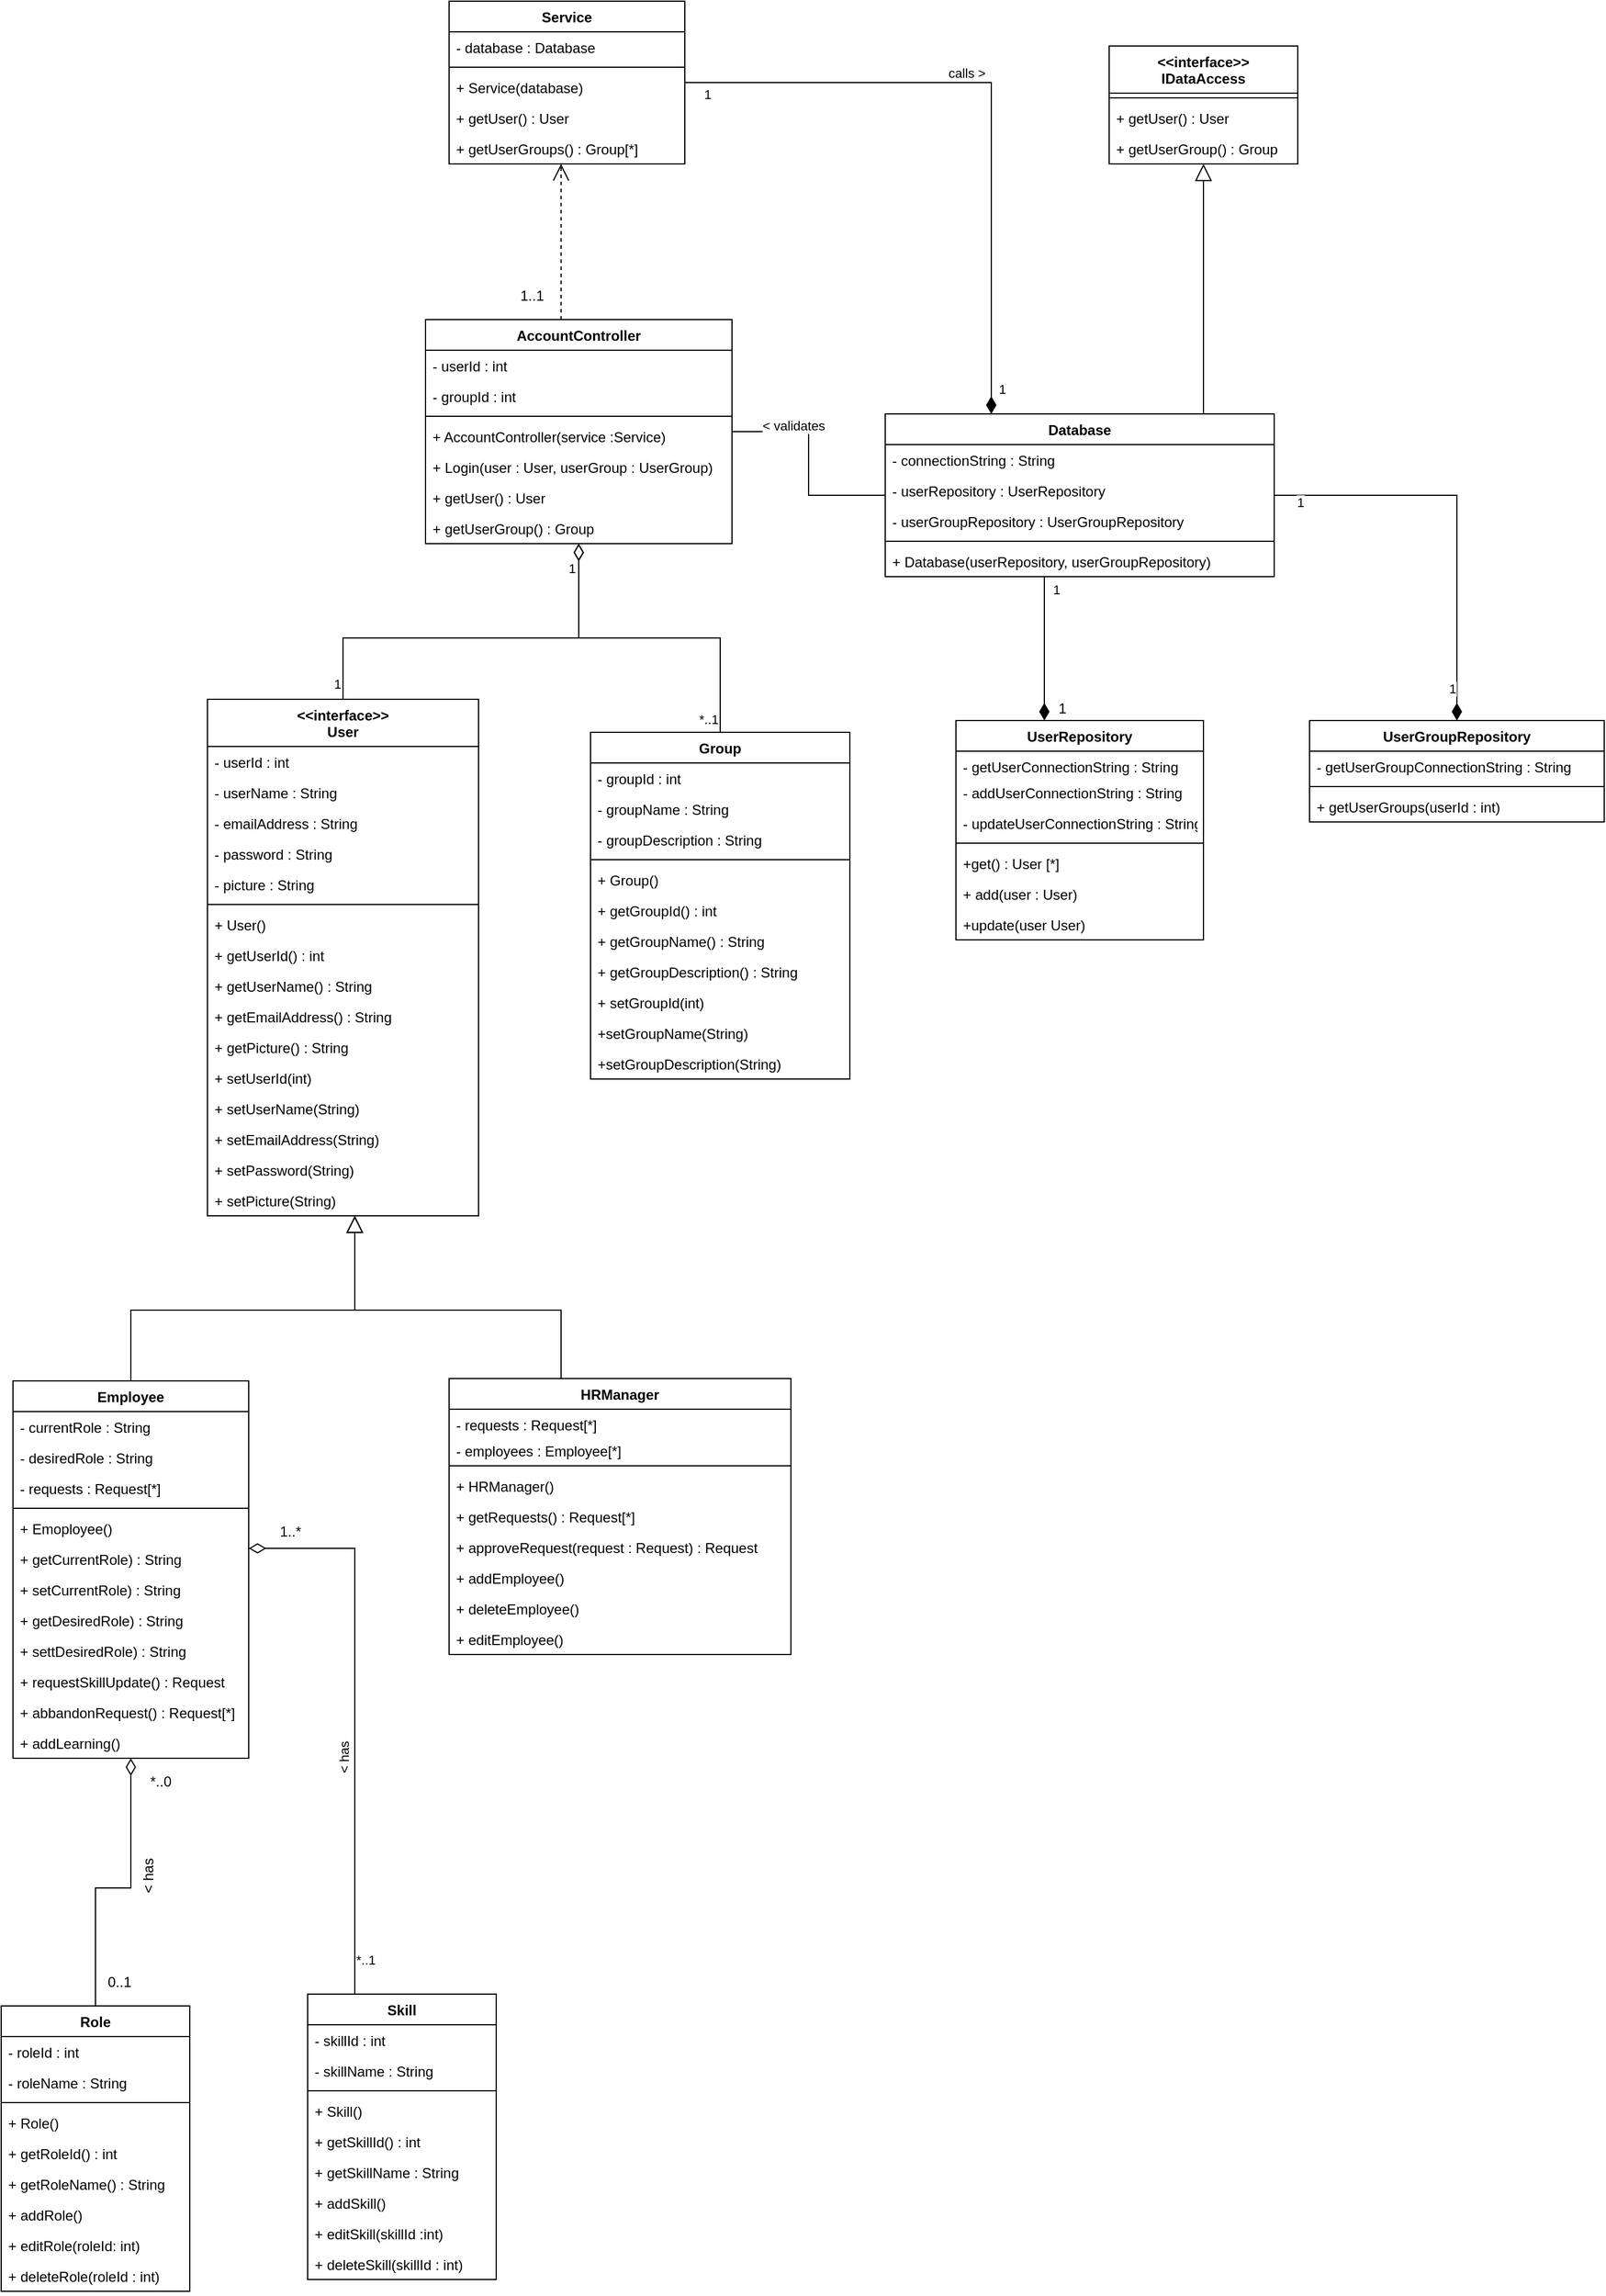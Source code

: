 <mxfile version="13.8.9" type="github">
  <diagram id="C5RBs43oDa-KdzZeNtuy" name="Page-1">
    <mxGraphModel dx="1410" dy="3100" grid="1" gridSize="10" guides="1" tooltips="1" connect="1" arrows="1" fold="1" page="1" pageScale="1" pageWidth="1654" pageHeight="2336" math="0" shadow="0">
      <root>
        <mxCell id="WIyWlLk6GJQsqaUBKTNV-0" />
        <mxCell id="WIyWlLk6GJQsqaUBKTNV-1" parent="WIyWlLk6GJQsqaUBKTNV-0" />
        <mxCell id="A0lYxpGTVLTrkx8U0_eJ-175" style="edgeStyle=orthogonalEdgeStyle;rounded=0;orthogonalLoop=1;jettySize=auto;html=1;startArrow=none;startFill=0;startSize=12;endArrow=diamondThin;endFill=0;endSize=12;" edge="1" parent="WIyWlLk6GJQsqaUBKTNV-1" source="A0lYxpGTVLTrkx8U0_eJ-76" target="A0lYxpGTVLTrkx8U0_eJ-104">
          <mxGeometry relative="1" as="geometry">
            <Array as="points">
              <mxPoint x="350" y="-1750" />
              <mxPoint x="550" y="-1750" />
            </Array>
          </mxGeometry>
        </mxCell>
        <mxCell id="A0lYxpGTVLTrkx8U0_eJ-233" value="1" style="edgeLabel;html=1;align=center;verticalAlign=middle;resizable=0;points=[];" vertex="1" connectable="0" parent="A0lYxpGTVLTrkx8U0_eJ-175">
          <mxGeometry x="-0.919" y="5" relative="1" as="geometry">
            <mxPoint as="offset" />
          </mxGeometry>
        </mxCell>
        <mxCell id="A0lYxpGTVLTrkx8U0_eJ-76" value="&lt;&lt;interface&gt;&gt;&#xa;User" style="swimlane;fontStyle=1;align=center;verticalAlign=top;childLayout=stackLayout;horizontal=1;startSize=40;horizontalStack=0;resizeParent=1;resizeParentMax=0;resizeLast=0;collapsible=1;marginBottom=0;" vertex="1" parent="WIyWlLk6GJQsqaUBKTNV-1">
          <mxGeometry x="235" y="-1698" width="230" height="438" as="geometry" />
        </mxCell>
        <mxCell id="A0lYxpGTVLTrkx8U0_eJ-77" value="- userId : int" style="text;strokeColor=none;fillColor=none;align=left;verticalAlign=top;spacingLeft=4;spacingRight=4;overflow=hidden;rotatable=0;points=[[0,0.5],[1,0.5]];portConstraint=eastwest;" vertex="1" parent="A0lYxpGTVLTrkx8U0_eJ-76">
          <mxGeometry y="40" width="230" height="26" as="geometry" />
        </mxCell>
        <mxCell id="A0lYxpGTVLTrkx8U0_eJ-80" value="- userName : String" style="text;strokeColor=none;fillColor=none;align=left;verticalAlign=top;spacingLeft=4;spacingRight=4;overflow=hidden;rotatable=0;points=[[0,0.5],[1,0.5]];portConstraint=eastwest;" vertex="1" parent="A0lYxpGTVLTrkx8U0_eJ-76">
          <mxGeometry y="66" width="230" height="26" as="geometry" />
        </mxCell>
        <mxCell id="A0lYxpGTVLTrkx8U0_eJ-81" value="- emailAddress : String" style="text;strokeColor=none;fillColor=none;align=left;verticalAlign=top;spacingLeft=4;spacingRight=4;overflow=hidden;rotatable=0;points=[[0,0.5],[1,0.5]];portConstraint=eastwest;" vertex="1" parent="A0lYxpGTVLTrkx8U0_eJ-76">
          <mxGeometry y="92" width="230" height="26" as="geometry" />
        </mxCell>
        <mxCell id="A0lYxpGTVLTrkx8U0_eJ-82" value="- password : String" style="text;strokeColor=none;fillColor=none;align=left;verticalAlign=top;spacingLeft=4;spacingRight=4;overflow=hidden;rotatable=0;points=[[0,0.5],[1,0.5]];portConstraint=eastwest;" vertex="1" parent="A0lYxpGTVLTrkx8U0_eJ-76">
          <mxGeometry y="118" width="230" height="26" as="geometry" />
        </mxCell>
        <mxCell id="A0lYxpGTVLTrkx8U0_eJ-85" value="- picture : String" style="text;strokeColor=none;fillColor=none;align=left;verticalAlign=top;spacingLeft=4;spacingRight=4;overflow=hidden;rotatable=0;points=[[0,0.5],[1,0.5]];portConstraint=eastwest;" vertex="1" parent="A0lYxpGTVLTrkx8U0_eJ-76">
          <mxGeometry y="144" width="230" height="26" as="geometry" />
        </mxCell>
        <mxCell id="A0lYxpGTVLTrkx8U0_eJ-78" value="" style="line;strokeWidth=1;fillColor=none;align=left;verticalAlign=middle;spacingTop=-1;spacingLeft=3;spacingRight=3;rotatable=0;labelPosition=right;points=[];portConstraint=eastwest;" vertex="1" parent="A0lYxpGTVLTrkx8U0_eJ-76">
          <mxGeometry y="170" width="230" height="8" as="geometry" />
        </mxCell>
        <mxCell id="A0lYxpGTVLTrkx8U0_eJ-79" value="+ User()" style="text;strokeColor=none;fillColor=none;align=left;verticalAlign=top;spacingLeft=4;spacingRight=4;overflow=hidden;rotatable=0;points=[[0,0.5],[1,0.5]];portConstraint=eastwest;" vertex="1" parent="A0lYxpGTVLTrkx8U0_eJ-76">
          <mxGeometry y="178" width="230" height="26" as="geometry" />
        </mxCell>
        <mxCell id="A0lYxpGTVLTrkx8U0_eJ-91" value="+ getUserId() : int" style="text;strokeColor=none;fillColor=none;align=left;verticalAlign=top;spacingLeft=4;spacingRight=4;overflow=hidden;rotatable=0;points=[[0,0.5],[1,0.5]];portConstraint=eastwest;" vertex="1" parent="A0lYxpGTVLTrkx8U0_eJ-76">
          <mxGeometry y="204" width="230" height="26" as="geometry" />
        </mxCell>
        <mxCell id="A0lYxpGTVLTrkx8U0_eJ-86" value="+ getUserName() : String" style="text;strokeColor=none;fillColor=none;align=left;verticalAlign=top;spacingLeft=4;spacingRight=4;overflow=hidden;rotatable=0;points=[[0,0.5],[1,0.5]];portConstraint=eastwest;" vertex="1" parent="A0lYxpGTVLTrkx8U0_eJ-76">
          <mxGeometry y="230" width="230" height="26" as="geometry" />
        </mxCell>
        <mxCell id="A0lYxpGTVLTrkx8U0_eJ-87" value="+ getEmailAddress() : String" style="text;strokeColor=none;fillColor=none;align=left;verticalAlign=top;spacingLeft=4;spacingRight=4;overflow=hidden;rotatable=0;points=[[0,0.5],[1,0.5]];portConstraint=eastwest;" vertex="1" parent="A0lYxpGTVLTrkx8U0_eJ-76">
          <mxGeometry y="256" width="230" height="26" as="geometry" />
        </mxCell>
        <mxCell id="A0lYxpGTVLTrkx8U0_eJ-90" value="+ getPicture() : String" style="text;strokeColor=none;fillColor=none;align=left;verticalAlign=top;spacingLeft=4;spacingRight=4;overflow=hidden;rotatable=0;points=[[0,0.5],[1,0.5]];portConstraint=eastwest;" vertex="1" parent="A0lYxpGTVLTrkx8U0_eJ-76">
          <mxGeometry y="282" width="230" height="26" as="geometry" />
        </mxCell>
        <mxCell id="A0lYxpGTVLTrkx8U0_eJ-221" value="+ setUserId(int)" style="text;strokeColor=none;fillColor=none;align=left;verticalAlign=top;spacingLeft=4;spacingRight=4;overflow=hidden;rotatable=0;points=[[0,0.5],[1,0.5]];portConstraint=eastwest;" vertex="1" parent="A0lYxpGTVLTrkx8U0_eJ-76">
          <mxGeometry y="308" width="230" height="26" as="geometry" />
        </mxCell>
        <mxCell id="A0lYxpGTVLTrkx8U0_eJ-222" value="+ setUserName(String)" style="text;strokeColor=none;fillColor=none;align=left;verticalAlign=top;spacingLeft=4;spacingRight=4;overflow=hidden;rotatable=0;points=[[0,0.5],[1,0.5]];portConstraint=eastwest;" vertex="1" parent="A0lYxpGTVLTrkx8U0_eJ-76">
          <mxGeometry y="334" width="230" height="26" as="geometry" />
        </mxCell>
        <mxCell id="A0lYxpGTVLTrkx8U0_eJ-223" value="+ setEmailAddress(String)" style="text;strokeColor=none;fillColor=none;align=left;verticalAlign=top;spacingLeft=4;spacingRight=4;overflow=hidden;rotatable=0;points=[[0,0.5],[1,0.5]];portConstraint=eastwest;" vertex="1" parent="A0lYxpGTVLTrkx8U0_eJ-76">
          <mxGeometry y="360" width="230" height="26" as="geometry" />
        </mxCell>
        <mxCell id="A0lYxpGTVLTrkx8U0_eJ-224" value="+ setPassword(String)" style="text;strokeColor=none;fillColor=none;align=left;verticalAlign=top;spacingLeft=4;spacingRight=4;overflow=hidden;rotatable=0;points=[[0,0.5],[1,0.5]];portConstraint=eastwest;" vertex="1" parent="A0lYxpGTVLTrkx8U0_eJ-76">
          <mxGeometry y="386" width="230" height="26" as="geometry" />
        </mxCell>
        <mxCell id="A0lYxpGTVLTrkx8U0_eJ-225" value="+ setPicture(String)" style="text;strokeColor=none;fillColor=none;align=left;verticalAlign=top;spacingLeft=4;spacingRight=4;overflow=hidden;rotatable=0;points=[[0,0.5],[1,0.5]];portConstraint=eastwest;" vertex="1" parent="A0lYxpGTVLTrkx8U0_eJ-76">
          <mxGeometry y="412" width="230" height="26" as="geometry" />
        </mxCell>
        <mxCell id="A0lYxpGTVLTrkx8U0_eJ-129" style="edgeStyle=orthogonalEdgeStyle;rounded=0;orthogonalLoop=1;jettySize=auto;html=1;endArrow=block;endFill=0;endSize=12;" edge="1" parent="WIyWlLk6GJQsqaUBKTNV-1" source="A0lYxpGTVLTrkx8U0_eJ-92" target="A0lYxpGTVLTrkx8U0_eJ-76">
          <mxGeometry relative="1" as="geometry">
            <Array as="points">
              <mxPoint x="170" y="-1180" />
              <mxPoint x="360" y="-1180" />
            </Array>
          </mxGeometry>
        </mxCell>
        <mxCell id="A0lYxpGTVLTrkx8U0_eJ-92" value="Employee" style="swimlane;fontStyle=1;align=center;verticalAlign=top;childLayout=stackLayout;horizontal=1;startSize=26;horizontalStack=0;resizeParent=1;resizeParentMax=0;resizeLast=0;collapsible=1;marginBottom=0;" vertex="1" parent="WIyWlLk6GJQsqaUBKTNV-1">
          <mxGeometry x="70" y="-1120" width="200" height="320" as="geometry" />
        </mxCell>
        <mxCell id="A0lYxpGTVLTrkx8U0_eJ-98" value="- currentRole : String" style="text;strokeColor=none;fillColor=none;align=left;verticalAlign=top;spacingLeft=4;spacingRight=4;overflow=hidden;rotatable=0;points=[[0,0.5],[1,0.5]];portConstraint=eastwest;" vertex="1" parent="A0lYxpGTVLTrkx8U0_eJ-92">
          <mxGeometry y="26" width="200" height="26" as="geometry" />
        </mxCell>
        <mxCell id="A0lYxpGTVLTrkx8U0_eJ-249" value="- desiredRole : String" style="text;strokeColor=none;fillColor=none;align=left;verticalAlign=top;spacingLeft=4;spacingRight=4;overflow=hidden;rotatable=0;points=[[0,0.5],[1,0.5]];portConstraint=eastwest;" vertex="1" parent="A0lYxpGTVLTrkx8U0_eJ-92">
          <mxGeometry y="52" width="200" height="26" as="geometry" />
        </mxCell>
        <mxCell id="A0lYxpGTVLTrkx8U0_eJ-99" value="- requests : Request[*]" style="text;strokeColor=none;fillColor=none;align=left;verticalAlign=top;spacingLeft=4;spacingRight=4;overflow=hidden;rotatable=0;points=[[0,0.5],[1,0.5]];portConstraint=eastwest;" vertex="1" parent="A0lYxpGTVLTrkx8U0_eJ-92">
          <mxGeometry y="78" width="200" height="26" as="geometry" />
        </mxCell>
        <mxCell id="A0lYxpGTVLTrkx8U0_eJ-94" value="" style="line;strokeWidth=1;fillColor=none;align=left;verticalAlign=middle;spacingTop=-1;spacingLeft=3;spacingRight=3;rotatable=0;labelPosition=right;points=[];portConstraint=eastwest;" vertex="1" parent="A0lYxpGTVLTrkx8U0_eJ-92">
          <mxGeometry y="104" width="200" height="8" as="geometry" />
        </mxCell>
        <mxCell id="A0lYxpGTVLTrkx8U0_eJ-96" value="+ Emoployee()" style="text;strokeColor=none;fillColor=none;align=left;verticalAlign=top;spacingLeft=4;spacingRight=4;overflow=hidden;rotatable=0;points=[[0,0.5],[1,0.5]];portConstraint=eastwest;" vertex="1" parent="A0lYxpGTVLTrkx8U0_eJ-92">
          <mxGeometry y="112" width="200" height="26" as="geometry" />
        </mxCell>
        <mxCell id="A0lYxpGTVLTrkx8U0_eJ-254" value="+ getCurrentRole) : String" style="text;strokeColor=none;fillColor=none;align=left;verticalAlign=top;spacingLeft=4;spacingRight=4;overflow=hidden;rotatable=0;points=[[0,0.5],[1,0.5]];portConstraint=eastwest;" vertex="1" parent="A0lYxpGTVLTrkx8U0_eJ-92">
          <mxGeometry y="138" width="200" height="26" as="geometry" />
        </mxCell>
        <mxCell id="A0lYxpGTVLTrkx8U0_eJ-170" value="+ setCurrentRole) : String" style="text;strokeColor=none;fillColor=none;align=left;verticalAlign=top;spacingLeft=4;spacingRight=4;overflow=hidden;rotatable=0;points=[[0,0.5],[1,0.5]];portConstraint=eastwest;" vertex="1" parent="A0lYxpGTVLTrkx8U0_eJ-92">
          <mxGeometry y="164" width="200" height="26" as="geometry" />
        </mxCell>
        <mxCell id="A0lYxpGTVLTrkx8U0_eJ-253" value="+ getDesiredRole) : String" style="text;strokeColor=none;fillColor=none;align=left;verticalAlign=top;spacingLeft=4;spacingRight=4;overflow=hidden;rotatable=0;points=[[0,0.5],[1,0.5]];portConstraint=eastwest;" vertex="1" parent="A0lYxpGTVLTrkx8U0_eJ-92">
          <mxGeometry y="190" width="200" height="26" as="geometry" />
        </mxCell>
        <mxCell id="A0lYxpGTVLTrkx8U0_eJ-247" value="+ settDesiredRole) : String" style="text;strokeColor=none;fillColor=none;align=left;verticalAlign=top;spacingLeft=4;spacingRight=4;overflow=hidden;rotatable=0;points=[[0,0.5],[1,0.5]];portConstraint=eastwest;" vertex="1" parent="A0lYxpGTVLTrkx8U0_eJ-92">
          <mxGeometry y="216" width="200" height="26" as="geometry" />
        </mxCell>
        <mxCell id="A0lYxpGTVLTrkx8U0_eJ-248" value="+ requestSkillUpdate() : Request" style="text;strokeColor=none;fillColor=none;align=left;verticalAlign=top;spacingLeft=4;spacingRight=4;overflow=hidden;rotatable=0;points=[[0,0.5],[1,0.5]];portConstraint=eastwest;" vertex="1" parent="A0lYxpGTVLTrkx8U0_eJ-92">
          <mxGeometry y="242" width="200" height="26" as="geometry" />
        </mxCell>
        <mxCell id="A0lYxpGTVLTrkx8U0_eJ-97" value="+ abbandonRequest() : Request[*]" style="text;strokeColor=none;fillColor=none;align=left;verticalAlign=top;spacingLeft=4;spacingRight=4;overflow=hidden;rotatable=0;points=[[0,0.5],[1,0.5]];portConstraint=eastwest;" vertex="1" parent="A0lYxpGTVLTrkx8U0_eJ-92">
          <mxGeometry y="268" width="200" height="26" as="geometry" />
        </mxCell>
        <mxCell id="A0lYxpGTVLTrkx8U0_eJ-255" value="+ addLearning()" style="text;strokeColor=none;fillColor=none;align=left;verticalAlign=top;spacingLeft=4;spacingRight=4;overflow=hidden;rotatable=0;points=[[0,0.5],[1,0.5]];portConstraint=eastwest;" vertex="1" parent="A0lYxpGTVLTrkx8U0_eJ-92">
          <mxGeometry y="294" width="200" height="26" as="geometry" />
        </mxCell>
        <mxCell id="A0lYxpGTVLTrkx8U0_eJ-130" style="edgeStyle=orthogonalEdgeStyle;rounded=0;orthogonalLoop=1;jettySize=auto;html=1;endArrow=block;endFill=0;endSize=12;" edge="1" parent="WIyWlLk6GJQsqaUBKTNV-1" source="A0lYxpGTVLTrkx8U0_eJ-100" target="A0lYxpGTVLTrkx8U0_eJ-76">
          <mxGeometry relative="1" as="geometry">
            <Array as="points">
              <mxPoint x="535" y="-1180" />
              <mxPoint x="360" y="-1180" />
            </Array>
          </mxGeometry>
        </mxCell>
        <mxCell id="A0lYxpGTVLTrkx8U0_eJ-100" value="HRManager" style="swimlane;fontStyle=1;align=center;verticalAlign=top;childLayout=stackLayout;horizontal=1;startSize=26;horizontalStack=0;resizeParent=1;resizeParentMax=0;resizeLast=0;collapsible=1;marginBottom=0;" vertex="1" parent="WIyWlLk6GJQsqaUBKTNV-1">
          <mxGeometry x="440" y="-1122" width="290" height="234" as="geometry" />
        </mxCell>
        <mxCell id="A0lYxpGTVLTrkx8U0_eJ-101" value="- requests : Request[*]" style="text;strokeColor=none;fillColor=none;align=left;verticalAlign=top;spacingLeft=4;spacingRight=4;overflow=hidden;rotatable=0;points=[[0,0.5],[1,0.5]];portConstraint=eastwest;" vertex="1" parent="A0lYxpGTVLTrkx8U0_eJ-100">
          <mxGeometry y="26" width="290" height="22" as="geometry" />
        </mxCell>
        <mxCell id="A0lYxpGTVLTrkx8U0_eJ-242" value="- employees : Employee[*]" style="text;strokeColor=none;fillColor=none;align=left;verticalAlign=top;spacingLeft=4;spacingRight=4;overflow=hidden;rotatable=0;points=[[0,0.5],[1,0.5]];portConstraint=eastwest;" vertex="1" parent="A0lYxpGTVLTrkx8U0_eJ-100">
          <mxGeometry y="48" width="290" height="22" as="geometry" />
        </mxCell>
        <mxCell id="A0lYxpGTVLTrkx8U0_eJ-102" value="" style="line;strokeWidth=1;fillColor=none;align=left;verticalAlign=middle;spacingTop=-1;spacingLeft=3;spacingRight=3;rotatable=0;labelPosition=right;points=[];portConstraint=eastwest;" vertex="1" parent="A0lYxpGTVLTrkx8U0_eJ-100">
          <mxGeometry y="70" width="290" height="8" as="geometry" />
        </mxCell>
        <mxCell id="A0lYxpGTVLTrkx8U0_eJ-103" value="+ HRManager()" style="text;strokeColor=none;fillColor=none;align=left;verticalAlign=top;spacingLeft=4;spacingRight=4;overflow=hidden;rotatable=0;points=[[0,0.5],[1,0.5]];portConstraint=eastwest;" vertex="1" parent="A0lYxpGTVLTrkx8U0_eJ-100">
          <mxGeometry y="78" width="290" height="26" as="geometry" />
        </mxCell>
        <mxCell id="A0lYxpGTVLTrkx8U0_eJ-171" value="+ getRequests() : Request[*]" style="text;strokeColor=none;fillColor=none;align=left;verticalAlign=top;spacingLeft=4;spacingRight=4;overflow=hidden;rotatable=0;points=[[0,0.5],[1,0.5]];portConstraint=eastwest;" vertex="1" parent="A0lYxpGTVLTrkx8U0_eJ-100">
          <mxGeometry y="104" width="290" height="26" as="geometry" />
        </mxCell>
        <mxCell id="A0lYxpGTVLTrkx8U0_eJ-243" value="+ approveRequest(request : Request) : Request" style="text;strokeColor=none;fillColor=none;align=left;verticalAlign=top;spacingLeft=4;spacingRight=4;overflow=hidden;rotatable=0;points=[[0,0.5],[1,0.5]];portConstraint=eastwest;" vertex="1" parent="A0lYxpGTVLTrkx8U0_eJ-100">
          <mxGeometry y="130" width="290" height="26" as="geometry" />
        </mxCell>
        <mxCell id="A0lYxpGTVLTrkx8U0_eJ-244" value="+ addEmployee()" style="text;strokeColor=none;fillColor=none;align=left;verticalAlign=top;spacingLeft=4;spacingRight=4;overflow=hidden;rotatable=0;points=[[0,0.5],[1,0.5]];portConstraint=eastwest;" vertex="1" parent="A0lYxpGTVLTrkx8U0_eJ-100">
          <mxGeometry y="156" width="290" height="26" as="geometry" />
        </mxCell>
        <mxCell id="A0lYxpGTVLTrkx8U0_eJ-246" value="+ deleteEmployee()" style="text;strokeColor=none;fillColor=none;align=left;verticalAlign=top;spacingLeft=4;spacingRight=4;overflow=hidden;rotatable=0;points=[[0,0.5],[1,0.5]];portConstraint=eastwest;" vertex="1" parent="A0lYxpGTVLTrkx8U0_eJ-100">
          <mxGeometry y="182" width="290" height="26" as="geometry" />
        </mxCell>
        <mxCell id="A0lYxpGTVLTrkx8U0_eJ-245" value="+ editEmployee()" style="text;strokeColor=none;fillColor=none;align=left;verticalAlign=top;spacingLeft=4;spacingRight=4;overflow=hidden;rotatable=0;points=[[0,0.5],[1,0.5]];portConstraint=eastwest;" vertex="1" parent="A0lYxpGTVLTrkx8U0_eJ-100">
          <mxGeometry y="208" width="290" height="26" as="geometry" />
        </mxCell>
        <mxCell id="A0lYxpGTVLTrkx8U0_eJ-174" style="edgeStyle=orthogonalEdgeStyle;rounded=0;orthogonalLoop=1;jettySize=auto;html=1;startArrow=none;startFill=0;startSize=12;endArrow=open;endFill=0;endSize=12;dashed=1;" edge="1" parent="WIyWlLk6GJQsqaUBKTNV-1" source="A0lYxpGTVLTrkx8U0_eJ-104" target="A0lYxpGTVLTrkx8U0_eJ-143">
          <mxGeometry relative="1" as="geometry">
            <Array as="points">
              <mxPoint x="535" y="-2120" />
              <mxPoint x="535" y="-2120" />
            </Array>
          </mxGeometry>
        </mxCell>
        <mxCell id="A0lYxpGTVLTrkx8U0_eJ-104" value="AccountController" style="swimlane;fontStyle=1;align=center;verticalAlign=top;childLayout=stackLayout;horizontal=1;startSize=26;horizontalStack=0;resizeParent=1;resizeParentMax=0;resizeLast=0;collapsible=1;marginBottom=0;" vertex="1" parent="WIyWlLk6GJQsqaUBKTNV-1">
          <mxGeometry x="420" y="-2020" width="260" height="190" as="geometry" />
        </mxCell>
        <mxCell id="A0lYxpGTVLTrkx8U0_eJ-105" value="- userId : int" style="text;strokeColor=none;fillColor=none;align=left;verticalAlign=top;spacingLeft=4;spacingRight=4;overflow=hidden;rotatable=0;points=[[0,0.5],[1,0.5]];portConstraint=eastwest;" vertex="1" parent="A0lYxpGTVLTrkx8U0_eJ-104">
          <mxGeometry y="26" width="260" height="26" as="geometry" />
        </mxCell>
        <mxCell id="A0lYxpGTVLTrkx8U0_eJ-108" value="- groupId : int" style="text;strokeColor=none;fillColor=none;align=left;verticalAlign=top;spacingLeft=4;spacingRight=4;overflow=hidden;rotatable=0;points=[[0,0.5],[1,0.5]];portConstraint=eastwest;" vertex="1" parent="A0lYxpGTVLTrkx8U0_eJ-104">
          <mxGeometry y="52" width="260" height="26" as="geometry" />
        </mxCell>
        <mxCell id="A0lYxpGTVLTrkx8U0_eJ-106" value="" style="line;strokeWidth=1;fillColor=none;align=left;verticalAlign=middle;spacingTop=-1;spacingLeft=3;spacingRight=3;rotatable=0;labelPosition=right;points=[];portConstraint=eastwest;" vertex="1" parent="A0lYxpGTVLTrkx8U0_eJ-104">
          <mxGeometry y="78" width="260" height="8" as="geometry" />
        </mxCell>
        <mxCell id="A0lYxpGTVLTrkx8U0_eJ-107" value="+ AccountController(service :Service)" style="text;strokeColor=none;fillColor=none;align=left;verticalAlign=top;spacingLeft=4;spacingRight=4;overflow=hidden;rotatable=0;points=[[0,0.5],[1,0.5]];portConstraint=eastwest;" vertex="1" parent="A0lYxpGTVLTrkx8U0_eJ-104">
          <mxGeometry y="86" width="260" height="26" as="geometry" />
        </mxCell>
        <mxCell id="A0lYxpGTVLTrkx8U0_eJ-193" value="+ Login(user : User, userGroup : UserGroup)" style="text;strokeColor=none;fillColor=none;align=left;verticalAlign=top;spacingLeft=4;spacingRight=4;overflow=hidden;rotatable=0;points=[[0,0.5],[1,0.5]];portConstraint=eastwest;" vertex="1" parent="A0lYxpGTVLTrkx8U0_eJ-104">
          <mxGeometry y="112" width="260" height="26" as="geometry" />
        </mxCell>
        <mxCell id="A0lYxpGTVLTrkx8U0_eJ-190" value="+ getUser() : User" style="text;strokeColor=none;fillColor=none;align=left;verticalAlign=top;spacingLeft=4;spacingRight=4;overflow=hidden;rotatable=0;points=[[0,0.5],[1,0.5]];portConstraint=eastwest;" vertex="1" parent="A0lYxpGTVLTrkx8U0_eJ-104">
          <mxGeometry y="138" width="260" height="26" as="geometry" />
        </mxCell>
        <mxCell id="A0lYxpGTVLTrkx8U0_eJ-109" value="+ getUserGroup() : Group" style="text;strokeColor=none;fillColor=none;align=left;verticalAlign=top;spacingLeft=4;spacingRight=4;overflow=hidden;rotatable=0;points=[[0,0.5],[1,0.5]];portConstraint=eastwest;" vertex="1" parent="A0lYxpGTVLTrkx8U0_eJ-104">
          <mxGeometry y="164" width="260" height="26" as="geometry" />
        </mxCell>
        <mxCell id="A0lYxpGTVLTrkx8U0_eJ-176" style="edgeStyle=orthogonalEdgeStyle;rounded=0;orthogonalLoop=1;jettySize=auto;html=1;startArrow=none;startFill=0;startSize=12;endArrow=diamondThin;endFill=0;endSize=12;" edge="1" parent="WIyWlLk6GJQsqaUBKTNV-1" source="A0lYxpGTVLTrkx8U0_eJ-110" target="A0lYxpGTVLTrkx8U0_eJ-104">
          <mxGeometry relative="1" as="geometry">
            <Array as="points">
              <mxPoint x="670" y="-1750" />
              <mxPoint x="550" y="-1750" />
            </Array>
          </mxGeometry>
        </mxCell>
        <mxCell id="A0lYxpGTVLTrkx8U0_eJ-178" value="*..1" style="edgeLabel;html=1;align=center;verticalAlign=middle;resizable=0;points=[];" vertex="1" connectable="0" parent="A0lYxpGTVLTrkx8U0_eJ-176">
          <mxGeometry x="-0.917" y="5" relative="1" as="geometry">
            <mxPoint x="-5.06" as="offset" />
          </mxGeometry>
        </mxCell>
        <mxCell id="A0lYxpGTVLTrkx8U0_eJ-200" value="1" style="edgeLabel;html=1;align=center;verticalAlign=middle;resizable=0;points=[];" vertex="1" connectable="0" parent="A0lYxpGTVLTrkx8U0_eJ-176">
          <mxGeometry x="0.849" y="6" relative="1" as="geometry">
            <mxPoint as="offset" />
          </mxGeometry>
        </mxCell>
        <mxCell id="A0lYxpGTVLTrkx8U0_eJ-110" value="Group" style="swimlane;fontStyle=1;align=center;verticalAlign=top;childLayout=stackLayout;horizontal=1;startSize=26;horizontalStack=0;resizeParent=1;resizeParentMax=0;resizeLast=0;collapsible=1;marginBottom=0;" vertex="1" parent="WIyWlLk6GJQsqaUBKTNV-1">
          <mxGeometry x="560" y="-1670" width="220" height="294" as="geometry" />
        </mxCell>
        <mxCell id="A0lYxpGTVLTrkx8U0_eJ-111" value="- groupId : int" style="text;strokeColor=none;fillColor=none;align=left;verticalAlign=top;spacingLeft=4;spacingRight=4;overflow=hidden;rotatable=0;points=[[0,0.5],[1,0.5]];portConstraint=eastwest;" vertex="1" parent="A0lYxpGTVLTrkx8U0_eJ-110">
          <mxGeometry y="26" width="220" height="26" as="geometry" />
        </mxCell>
        <mxCell id="A0lYxpGTVLTrkx8U0_eJ-114" value="- groupName : String" style="text;strokeColor=none;fillColor=none;align=left;verticalAlign=top;spacingLeft=4;spacingRight=4;overflow=hidden;rotatable=0;points=[[0,0.5],[1,0.5]];portConstraint=eastwest;" vertex="1" parent="A0lYxpGTVLTrkx8U0_eJ-110">
          <mxGeometry y="52" width="220" height="26" as="geometry" />
        </mxCell>
        <mxCell id="A0lYxpGTVLTrkx8U0_eJ-115" value="- groupDescription : String" style="text;strokeColor=none;fillColor=none;align=left;verticalAlign=top;spacingLeft=4;spacingRight=4;overflow=hidden;rotatable=0;points=[[0,0.5],[1,0.5]];portConstraint=eastwest;" vertex="1" parent="A0lYxpGTVLTrkx8U0_eJ-110">
          <mxGeometry y="78" width="220" height="26" as="geometry" />
        </mxCell>
        <mxCell id="A0lYxpGTVLTrkx8U0_eJ-112" value="" style="line;strokeWidth=1;fillColor=none;align=left;verticalAlign=middle;spacingTop=-1;spacingLeft=3;spacingRight=3;rotatable=0;labelPosition=right;points=[];portConstraint=eastwest;" vertex="1" parent="A0lYxpGTVLTrkx8U0_eJ-110">
          <mxGeometry y="104" width="220" height="8" as="geometry" />
        </mxCell>
        <mxCell id="A0lYxpGTVLTrkx8U0_eJ-172" value="+ Group()" style="text;strokeColor=none;fillColor=none;align=left;verticalAlign=top;spacingLeft=4;spacingRight=4;overflow=hidden;rotatable=0;points=[[0,0.5],[1,0.5]];portConstraint=eastwest;" vertex="1" parent="A0lYxpGTVLTrkx8U0_eJ-110">
          <mxGeometry y="112" width="220" height="26" as="geometry" />
        </mxCell>
        <mxCell id="A0lYxpGTVLTrkx8U0_eJ-113" value="+ getGroupId() : int" style="text;strokeColor=none;fillColor=none;align=left;verticalAlign=top;spacingLeft=4;spacingRight=4;overflow=hidden;rotatable=0;points=[[0,0.5],[1,0.5]];portConstraint=eastwest;" vertex="1" parent="A0lYxpGTVLTrkx8U0_eJ-110">
          <mxGeometry y="138" width="220" height="26" as="geometry" />
        </mxCell>
        <mxCell id="A0lYxpGTVLTrkx8U0_eJ-116" value="+ getGroupName() : String" style="text;strokeColor=none;fillColor=none;align=left;verticalAlign=top;spacingLeft=4;spacingRight=4;overflow=hidden;rotatable=0;points=[[0,0.5],[1,0.5]];portConstraint=eastwest;" vertex="1" parent="A0lYxpGTVLTrkx8U0_eJ-110">
          <mxGeometry y="164" width="220" height="26" as="geometry" />
        </mxCell>
        <mxCell id="A0lYxpGTVLTrkx8U0_eJ-226" value="+ getGroupDescription() : String" style="text;strokeColor=none;fillColor=none;align=left;verticalAlign=top;spacingLeft=4;spacingRight=4;overflow=hidden;rotatable=0;points=[[0,0.5],[1,0.5]];portConstraint=eastwest;" vertex="1" parent="A0lYxpGTVLTrkx8U0_eJ-110">
          <mxGeometry y="190" width="220" height="26" as="geometry" />
        </mxCell>
        <mxCell id="A0lYxpGTVLTrkx8U0_eJ-227" value="+ setGroupId(int)" style="text;strokeColor=none;fillColor=none;align=left;verticalAlign=top;spacingLeft=4;spacingRight=4;overflow=hidden;rotatable=0;points=[[0,0.5],[1,0.5]];portConstraint=eastwest;" vertex="1" parent="A0lYxpGTVLTrkx8U0_eJ-110">
          <mxGeometry y="216" width="220" height="26" as="geometry" />
        </mxCell>
        <mxCell id="A0lYxpGTVLTrkx8U0_eJ-229" value="+setGroupName(String)" style="text;strokeColor=none;fillColor=none;align=left;verticalAlign=top;spacingLeft=4;spacingRight=4;overflow=hidden;rotatable=0;points=[[0,0.5],[1,0.5]];portConstraint=eastwest;" vertex="1" parent="A0lYxpGTVLTrkx8U0_eJ-110">
          <mxGeometry y="242" width="220" height="26" as="geometry" />
        </mxCell>
        <mxCell id="A0lYxpGTVLTrkx8U0_eJ-230" value="+setGroupDescription(String)" style="text;strokeColor=none;fillColor=none;align=left;verticalAlign=top;spacingLeft=4;spacingRight=4;overflow=hidden;rotatable=0;points=[[0,0.5],[1,0.5]];portConstraint=eastwest;" vertex="1" parent="A0lYxpGTVLTrkx8U0_eJ-110">
          <mxGeometry y="268" width="220" height="26" as="geometry" />
        </mxCell>
        <mxCell id="A0lYxpGTVLTrkx8U0_eJ-118" value="&lt;&lt;interface&gt;&gt;&#xa;IDataAccess" style="swimlane;fontStyle=1;align=center;verticalAlign=top;childLayout=stackLayout;horizontal=1;startSize=40;horizontalStack=0;resizeParent=1;resizeParentMax=0;resizeLast=0;collapsible=1;marginBottom=0;" vertex="1" parent="WIyWlLk6GJQsqaUBKTNV-1">
          <mxGeometry x="1000" y="-2252" width="160" height="100" as="geometry" />
        </mxCell>
        <mxCell id="A0lYxpGTVLTrkx8U0_eJ-120" value="" style="line;strokeWidth=1;fillColor=none;align=left;verticalAlign=middle;spacingTop=-1;spacingLeft=3;spacingRight=3;rotatable=0;labelPosition=right;points=[];portConstraint=eastwest;" vertex="1" parent="A0lYxpGTVLTrkx8U0_eJ-118">
          <mxGeometry y="40" width="160" height="8" as="geometry" />
        </mxCell>
        <mxCell id="A0lYxpGTVLTrkx8U0_eJ-121" value="+ getUser() : User" style="text;strokeColor=none;fillColor=none;align=left;verticalAlign=top;spacingLeft=4;spacingRight=4;overflow=hidden;rotatable=0;points=[[0,0.5],[1,0.5]];portConstraint=eastwest;" vertex="1" parent="A0lYxpGTVLTrkx8U0_eJ-118">
          <mxGeometry y="48" width="160" height="26" as="geometry" />
        </mxCell>
        <mxCell id="A0lYxpGTVLTrkx8U0_eJ-122" value="+ getUserGroup() : Group" style="text;strokeColor=none;fillColor=none;align=left;verticalAlign=top;spacingLeft=4;spacingRight=4;overflow=hidden;rotatable=0;points=[[0,0.5],[1,0.5]];portConstraint=eastwest;" vertex="1" parent="A0lYxpGTVLTrkx8U0_eJ-118">
          <mxGeometry y="74" width="160" height="26" as="geometry" />
        </mxCell>
        <mxCell id="A0lYxpGTVLTrkx8U0_eJ-139" style="edgeStyle=orthogonalEdgeStyle;rounded=0;orthogonalLoop=1;jettySize=auto;html=1;endArrow=block;endFill=0;endSize=12;" edge="1" parent="WIyWlLk6GJQsqaUBKTNV-1" source="A0lYxpGTVLTrkx8U0_eJ-123" target="A0lYxpGTVLTrkx8U0_eJ-118">
          <mxGeometry relative="1" as="geometry">
            <Array as="points">
              <mxPoint x="1080" y="-2040" />
              <mxPoint x="1080" y="-2040" />
            </Array>
          </mxGeometry>
        </mxCell>
        <mxCell id="A0lYxpGTVLTrkx8U0_eJ-231" style="edgeStyle=orthogonalEdgeStyle;rounded=0;orthogonalLoop=1;jettySize=auto;html=1;startArrow=none;startFill=0;startSize=12;endArrow=none;endFill=0;endSize=12;" edge="1" parent="WIyWlLk6GJQsqaUBKTNV-1" source="A0lYxpGTVLTrkx8U0_eJ-123" target="A0lYxpGTVLTrkx8U0_eJ-104">
          <mxGeometry relative="1" as="geometry" />
        </mxCell>
        <mxCell id="A0lYxpGTVLTrkx8U0_eJ-232" value="&amp;lt; validates" style="edgeLabel;html=1;align=center;verticalAlign=middle;resizable=0;points=[];" vertex="1" connectable="0" parent="A0lYxpGTVLTrkx8U0_eJ-231">
          <mxGeometry x="0.44" y="-5" relative="1" as="geometry">
            <mxPoint as="offset" />
          </mxGeometry>
        </mxCell>
        <mxCell id="A0lYxpGTVLTrkx8U0_eJ-123" value="Database" style="swimlane;fontStyle=1;align=center;verticalAlign=top;childLayout=stackLayout;horizontal=1;startSize=26;horizontalStack=0;resizeParent=1;resizeParentMax=0;resizeLast=0;collapsible=1;marginBottom=0;" vertex="1" parent="WIyWlLk6GJQsqaUBKTNV-1">
          <mxGeometry x="810" y="-1940" width="330" height="138" as="geometry" />
        </mxCell>
        <mxCell id="A0lYxpGTVLTrkx8U0_eJ-124" value="- connectionString : String" style="text;strokeColor=none;fillColor=none;align=left;verticalAlign=top;spacingLeft=4;spacingRight=4;overflow=hidden;rotatable=0;points=[[0,0.5],[1,0.5]];portConstraint=eastwest;" vertex="1" parent="A0lYxpGTVLTrkx8U0_eJ-123">
          <mxGeometry y="26" width="330" height="26" as="geometry" />
        </mxCell>
        <mxCell id="A0lYxpGTVLTrkx8U0_eJ-127" value="- userRepository : UserRepository" style="text;strokeColor=none;fillColor=none;align=left;verticalAlign=top;spacingLeft=4;spacingRight=4;overflow=hidden;rotatable=0;points=[[0,0.5],[1,0.5]];portConstraint=eastwest;" vertex="1" parent="A0lYxpGTVLTrkx8U0_eJ-123">
          <mxGeometry y="52" width="330" height="26" as="geometry" />
        </mxCell>
        <mxCell id="A0lYxpGTVLTrkx8U0_eJ-128" value="- userGroupRepository : UserGroupRepository" style="text;strokeColor=none;fillColor=none;align=left;verticalAlign=top;spacingLeft=4;spacingRight=4;overflow=hidden;rotatable=0;points=[[0,0.5],[1,0.5]];portConstraint=eastwest;" vertex="1" parent="A0lYxpGTVLTrkx8U0_eJ-123">
          <mxGeometry y="78" width="330" height="26" as="geometry" />
        </mxCell>
        <mxCell id="A0lYxpGTVLTrkx8U0_eJ-125" value="" style="line;strokeWidth=1;fillColor=none;align=left;verticalAlign=middle;spacingTop=-1;spacingLeft=3;spacingRight=3;rotatable=0;labelPosition=right;points=[];portConstraint=eastwest;" vertex="1" parent="A0lYxpGTVLTrkx8U0_eJ-123">
          <mxGeometry y="104" width="330" height="8" as="geometry" />
        </mxCell>
        <mxCell id="A0lYxpGTVLTrkx8U0_eJ-126" value="+ Database(userRepository, userGroupRepository)" style="text;strokeColor=none;fillColor=none;align=left;verticalAlign=top;spacingLeft=4;spacingRight=4;overflow=hidden;rotatable=0;points=[[0,0.5],[1,0.5]];portConstraint=eastwest;" vertex="1" parent="A0lYxpGTVLTrkx8U0_eJ-123">
          <mxGeometry y="112" width="330" height="26" as="geometry" />
        </mxCell>
        <mxCell id="A0lYxpGTVLTrkx8U0_eJ-136" style="edgeStyle=orthogonalEdgeStyle;rounded=0;orthogonalLoop=1;jettySize=auto;html=1;endArrow=diamondThin;endFill=0;endSize=12;" edge="1" parent="WIyWlLk6GJQsqaUBKTNV-1" source="A0lYxpGTVLTrkx8U0_eJ-131" target="A0lYxpGTVLTrkx8U0_eJ-92">
          <mxGeometry relative="1" as="geometry">
            <Array as="points" />
          </mxGeometry>
        </mxCell>
        <mxCell id="A0lYxpGTVLTrkx8U0_eJ-131" value="Role" style="swimlane;fontStyle=1;align=center;verticalAlign=top;childLayout=stackLayout;horizontal=1;startSize=26;horizontalStack=0;resizeParent=1;resizeParentMax=0;resizeLast=0;collapsible=1;marginBottom=0;" vertex="1" parent="WIyWlLk6GJQsqaUBKTNV-1">
          <mxGeometry x="60" y="-590" width="160" height="242" as="geometry" />
        </mxCell>
        <mxCell id="A0lYxpGTVLTrkx8U0_eJ-132" value="- roleId : int" style="text;strokeColor=none;fillColor=none;align=left;verticalAlign=top;spacingLeft=4;spacingRight=4;overflow=hidden;rotatable=0;points=[[0,0.5],[1,0.5]];portConstraint=eastwest;" vertex="1" parent="A0lYxpGTVLTrkx8U0_eJ-131">
          <mxGeometry y="26" width="160" height="26" as="geometry" />
        </mxCell>
        <mxCell id="A0lYxpGTVLTrkx8U0_eJ-135" value="- roleName : String" style="text;strokeColor=none;fillColor=none;align=left;verticalAlign=top;spacingLeft=4;spacingRight=4;overflow=hidden;rotatable=0;points=[[0,0.5],[1,0.5]];portConstraint=eastwest;" vertex="1" parent="A0lYxpGTVLTrkx8U0_eJ-131">
          <mxGeometry y="52" width="160" height="26" as="geometry" />
        </mxCell>
        <mxCell id="A0lYxpGTVLTrkx8U0_eJ-133" value="" style="line;strokeWidth=1;fillColor=none;align=left;verticalAlign=middle;spacingTop=-1;spacingLeft=3;spacingRight=3;rotatable=0;labelPosition=right;points=[];portConstraint=eastwest;" vertex="1" parent="A0lYxpGTVLTrkx8U0_eJ-131">
          <mxGeometry y="78" width="160" height="8" as="geometry" />
        </mxCell>
        <mxCell id="A0lYxpGTVLTrkx8U0_eJ-134" value="+ Role()" style="text;strokeColor=none;fillColor=none;align=left;verticalAlign=top;spacingLeft=4;spacingRight=4;overflow=hidden;rotatable=0;points=[[0,0.5],[1,0.5]];portConstraint=eastwest;" vertex="1" parent="A0lYxpGTVLTrkx8U0_eJ-131">
          <mxGeometry y="86" width="160" height="26" as="geometry" />
        </mxCell>
        <mxCell id="A0lYxpGTVLTrkx8U0_eJ-169" value="+ getRoleId() : int" style="text;strokeColor=none;fillColor=none;align=left;verticalAlign=top;spacingLeft=4;spacingRight=4;overflow=hidden;rotatable=0;points=[[0,0.5],[1,0.5]];portConstraint=eastwest;" vertex="1" parent="A0lYxpGTVLTrkx8U0_eJ-131">
          <mxGeometry y="112" width="160" height="26" as="geometry" />
        </mxCell>
        <mxCell id="A0lYxpGTVLTrkx8U0_eJ-215" value="+ getRoleName() : String" style="text;strokeColor=none;fillColor=none;align=left;verticalAlign=top;spacingLeft=4;spacingRight=4;overflow=hidden;rotatable=0;points=[[0,0.5],[1,0.5]];portConstraint=eastwest;" vertex="1" parent="A0lYxpGTVLTrkx8U0_eJ-131">
          <mxGeometry y="138" width="160" height="26" as="geometry" />
        </mxCell>
        <mxCell id="A0lYxpGTVLTrkx8U0_eJ-216" value="+ addRole()" style="text;strokeColor=none;fillColor=none;align=left;verticalAlign=top;spacingLeft=4;spacingRight=4;overflow=hidden;rotatable=0;points=[[0,0.5],[1,0.5]];portConstraint=eastwest;" vertex="1" parent="A0lYxpGTVLTrkx8U0_eJ-131">
          <mxGeometry y="164" width="160" height="26" as="geometry" />
        </mxCell>
        <mxCell id="A0lYxpGTVLTrkx8U0_eJ-217" value="+ editRole(roleId: int)" style="text;strokeColor=none;fillColor=none;align=left;verticalAlign=top;spacingLeft=4;spacingRight=4;overflow=hidden;rotatable=0;points=[[0,0.5],[1,0.5]];portConstraint=eastwest;" vertex="1" parent="A0lYxpGTVLTrkx8U0_eJ-131">
          <mxGeometry y="190" width="160" height="26" as="geometry" />
        </mxCell>
        <mxCell id="A0lYxpGTVLTrkx8U0_eJ-214" value="+ deleteRole(roleId : int)" style="text;strokeColor=none;fillColor=none;align=left;verticalAlign=top;spacingLeft=4;spacingRight=4;overflow=hidden;rotatable=0;points=[[0,0.5],[1,0.5]];portConstraint=eastwest;" vertex="1" parent="A0lYxpGTVLTrkx8U0_eJ-131">
          <mxGeometry y="216" width="160" height="26" as="geometry" />
        </mxCell>
        <mxCell id="A0lYxpGTVLTrkx8U0_eJ-149" style="edgeStyle=orthogonalEdgeStyle;rounded=0;orthogonalLoop=1;jettySize=auto;html=1;startArrow=none;startFill=0;startSize=12;endArrow=diamondThin;endFill=1;endSize=12;" edge="1" parent="WIyWlLk6GJQsqaUBKTNV-1" source="A0lYxpGTVLTrkx8U0_eJ-143" target="A0lYxpGTVLTrkx8U0_eJ-123">
          <mxGeometry relative="1" as="geometry">
            <Array as="points">
              <mxPoint x="900" y="-2221" />
            </Array>
          </mxGeometry>
        </mxCell>
        <mxCell id="A0lYxpGTVLTrkx8U0_eJ-191" value="calls &amp;gt;" style="edgeLabel;html=1;align=center;verticalAlign=middle;resizable=0;points=[];rotation=0;" vertex="1" connectable="0" parent="A0lYxpGTVLTrkx8U0_eJ-149">
          <mxGeometry x="-0.118" y="8" relative="1" as="geometry">
            <mxPoint as="offset" />
          </mxGeometry>
        </mxCell>
        <mxCell id="A0lYxpGTVLTrkx8U0_eJ-201" value="1" style="edgeLabel;html=1;align=center;verticalAlign=middle;resizable=0;points=[];" vertex="1" connectable="0" parent="A0lYxpGTVLTrkx8U0_eJ-149">
          <mxGeometry x="0.921" y="9" relative="1" as="geometry">
            <mxPoint as="offset" />
          </mxGeometry>
        </mxCell>
        <mxCell id="A0lYxpGTVLTrkx8U0_eJ-202" value="1" style="edgeLabel;html=1;align=center;verticalAlign=middle;resizable=0;points=[];" vertex="1" connectable="0" parent="A0lYxpGTVLTrkx8U0_eJ-149">
          <mxGeometry x="-0.931" y="-10" relative="1" as="geometry">
            <mxPoint as="offset" />
          </mxGeometry>
        </mxCell>
        <mxCell id="A0lYxpGTVLTrkx8U0_eJ-143" value="Service" style="swimlane;fontStyle=1;align=center;verticalAlign=top;childLayout=stackLayout;horizontal=1;startSize=26;horizontalStack=0;resizeParent=1;resizeParentMax=0;resizeLast=0;collapsible=1;marginBottom=0;" vertex="1" parent="WIyWlLk6GJQsqaUBKTNV-1">
          <mxGeometry x="440" y="-2290" width="200" height="138" as="geometry" />
        </mxCell>
        <mxCell id="A0lYxpGTVLTrkx8U0_eJ-144" value="- database : Database" style="text;strokeColor=none;fillColor=none;align=left;verticalAlign=top;spacingLeft=4;spacingRight=4;overflow=hidden;rotatable=0;points=[[0,0.5],[1,0.5]];portConstraint=eastwest;" vertex="1" parent="A0lYxpGTVLTrkx8U0_eJ-143">
          <mxGeometry y="26" width="200" height="26" as="geometry" />
        </mxCell>
        <mxCell id="A0lYxpGTVLTrkx8U0_eJ-145" value="" style="line;strokeWidth=1;fillColor=none;align=left;verticalAlign=middle;spacingTop=-1;spacingLeft=3;spacingRight=3;rotatable=0;labelPosition=right;points=[];portConstraint=eastwest;" vertex="1" parent="A0lYxpGTVLTrkx8U0_eJ-143">
          <mxGeometry y="52" width="200" height="8" as="geometry" />
        </mxCell>
        <mxCell id="A0lYxpGTVLTrkx8U0_eJ-146" value="+ Service(database)" style="text;strokeColor=none;fillColor=none;align=left;verticalAlign=top;spacingLeft=4;spacingRight=4;overflow=hidden;rotatable=0;points=[[0,0.5],[1,0.5]];portConstraint=eastwest;" vertex="1" parent="A0lYxpGTVLTrkx8U0_eJ-143">
          <mxGeometry y="60" width="200" height="26" as="geometry" />
        </mxCell>
        <mxCell id="A0lYxpGTVLTrkx8U0_eJ-147" value="+ getUser() : User" style="text;strokeColor=none;fillColor=none;align=left;verticalAlign=top;spacingLeft=4;spacingRight=4;overflow=hidden;rotatable=0;points=[[0,0.5],[1,0.5]];portConstraint=eastwest;" vertex="1" parent="A0lYxpGTVLTrkx8U0_eJ-143">
          <mxGeometry y="86" width="200" height="26" as="geometry" />
        </mxCell>
        <mxCell id="A0lYxpGTVLTrkx8U0_eJ-148" value="+ getUserGroups() : Group[*]" style="text;strokeColor=none;fillColor=none;align=left;verticalAlign=top;spacingLeft=4;spacingRight=4;overflow=hidden;rotatable=0;points=[[0,0.5],[1,0.5]];portConstraint=eastwest;" vertex="1" parent="A0lYxpGTVLTrkx8U0_eJ-143">
          <mxGeometry y="112" width="200" height="26" as="geometry" />
        </mxCell>
        <mxCell id="A0lYxpGTVLTrkx8U0_eJ-166" style="edgeStyle=orthogonalEdgeStyle;rounded=0;orthogonalLoop=1;jettySize=auto;html=1;startArrow=diamondThin;startFill=1;startSize=12;endArrow=none;endFill=0;endSize=12;" edge="1" parent="WIyWlLk6GJQsqaUBKTNV-1" source="A0lYxpGTVLTrkx8U0_eJ-152" target="A0lYxpGTVLTrkx8U0_eJ-123">
          <mxGeometry relative="1" as="geometry">
            <Array as="points">
              <mxPoint x="945" y="-1710" />
              <mxPoint x="945" y="-1710" />
            </Array>
          </mxGeometry>
        </mxCell>
        <mxCell id="A0lYxpGTVLTrkx8U0_eJ-183" value="1" style="edgeLabel;html=1;align=center;verticalAlign=middle;resizable=0;points=[];" vertex="1" connectable="0" parent="A0lYxpGTVLTrkx8U0_eJ-166">
          <mxGeometry x="0.817" y="-10" relative="1" as="geometry">
            <mxPoint as="offset" />
          </mxGeometry>
        </mxCell>
        <mxCell id="A0lYxpGTVLTrkx8U0_eJ-152" value="UserRepository" style="swimlane;fontStyle=1;align=center;verticalAlign=top;childLayout=stackLayout;horizontal=1;startSize=26;horizontalStack=0;resizeParent=1;resizeParentMax=0;resizeLast=0;collapsible=1;marginBottom=0;" vertex="1" parent="WIyWlLk6GJQsqaUBKTNV-1">
          <mxGeometry x="870" y="-1680" width="210" height="186" as="geometry" />
        </mxCell>
        <mxCell id="A0lYxpGTVLTrkx8U0_eJ-153" value="- getUserConnectionString : String" style="text;strokeColor=none;fillColor=none;align=left;verticalAlign=top;spacingLeft=4;spacingRight=4;overflow=hidden;rotatable=0;points=[[0,0.5],[1,0.5]];portConstraint=eastwest;" vertex="1" parent="A0lYxpGTVLTrkx8U0_eJ-152">
          <mxGeometry y="26" width="210" height="22" as="geometry" />
        </mxCell>
        <mxCell id="A0lYxpGTVLTrkx8U0_eJ-162" value="- addUserConnectionString : String" style="text;strokeColor=none;fillColor=none;align=left;verticalAlign=top;spacingLeft=4;spacingRight=4;overflow=hidden;rotatable=0;points=[[0,0.5],[1,0.5]];portConstraint=eastwest;" vertex="1" parent="A0lYxpGTVLTrkx8U0_eJ-152">
          <mxGeometry y="48" width="210" height="26" as="geometry" />
        </mxCell>
        <mxCell id="A0lYxpGTVLTrkx8U0_eJ-163" value="- updateUserConnectionString : String" style="text;strokeColor=none;fillColor=none;align=left;verticalAlign=top;spacingLeft=4;spacingRight=4;overflow=hidden;rotatable=0;points=[[0,0.5],[1,0.5]];portConstraint=eastwest;" vertex="1" parent="A0lYxpGTVLTrkx8U0_eJ-152">
          <mxGeometry y="74" width="210" height="26" as="geometry" />
        </mxCell>
        <mxCell id="A0lYxpGTVLTrkx8U0_eJ-154" value="" style="line;strokeWidth=1;fillColor=none;align=left;verticalAlign=middle;spacingTop=-1;spacingLeft=3;spacingRight=3;rotatable=0;labelPosition=right;points=[];portConstraint=eastwest;" vertex="1" parent="A0lYxpGTVLTrkx8U0_eJ-152">
          <mxGeometry y="100" width="210" height="8" as="geometry" />
        </mxCell>
        <mxCell id="A0lYxpGTVLTrkx8U0_eJ-155" value="+get() : User [*]" style="text;strokeColor=none;fillColor=none;align=left;verticalAlign=top;spacingLeft=4;spacingRight=4;overflow=hidden;rotatable=0;points=[[0,0.5],[1,0.5]];portConstraint=eastwest;" vertex="1" parent="A0lYxpGTVLTrkx8U0_eJ-152">
          <mxGeometry y="108" width="210" height="26" as="geometry" />
        </mxCell>
        <mxCell id="A0lYxpGTVLTrkx8U0_eJ-164" value="+ add(user : User)" style="text;strokeColor=none;fillColor=none;align=left;verticalAlign=top;spacingLeft=4;spacingRight=4;overflow=hidden;rotatable=0;points=[[0,0.5],[1,0.5]];portConstraint=eastwest;" vertex="1" parent="A0lYxpGTVLTrkx8U0_eJ-152">
          <mxGeometry y="134" width="210" height="26" as="geometry" />
        </mxCell>
        <mxCell id="A0lYxpGTVLTrkx8U0_eJ-165" value="+update(user User)" style="text;strokeColor=none;fillColor=none;align=left;verticalAlign=top;spacingLeft=4;spacingRight=4;overflow=hidden;rotatable=0;points=[[0,0.5],[1,0.5]];portConstraint=eastwest;" vertex="1" parent="A0lYxpGTVLTrkx8U0_eJ-152">
          <mxGeometry y="160" width="210" height="26" as="geometry" />
        </mxCell>
        <mxCell id="A0lYxpGTVLTrkx8U0_eJ-167" style="edgeStyle=orthogonalEdgeStyle;rounded=0;orthogonalLoop=1;jettySize=auto;html=1;startArrow=diamondThin;startFill=1;startSize=12;endArrow=none;endFill=0;endSize=12;" edge="1" parent="WIyWlLk6GJQsqaUBKTNV-1" source="A0lYxpGTVLTrkx8U0_eJ-157" target="A0lYxpGTVLTrkx8U0_eJ-123">
          <mxGeometry relative="1" as="geometry">
            <Array as="points">
              <mxPoint x="1295" y="-1871" />
            </Array>
          </mxGeometry>
        </mxCell>
        <mxCell id="A0lYxpGTVLTrkx8U0_eJ-184" value="1" style="edgeLabel;html=1;align=center;verticalAlign=middle;resizable=0;points=[];" vertex="1" connectable="0" parent="A0lYxpGTVLTrkx8U0_eJ-167">
          <mxGeometry x="-0.842" y="4" relative="1" as="geometry">
            <mxPoint as="offset" />
          </mxGeometry>
        </mxCell>
        <mxCell id="A0lYxpGTVLTrkx8U0_eJ-185" value="1" style="edgeLabel;html=1;align=center;verticalAlign=middle;resizable=0;points=[];" vertex="1" connectable="0" parent="A0lYxpGTVLTrkx8U0_eJ-167">
          <mxGeometry x="0.877" y="6" relative="1" as="geometry">
            <mxPoint as="offset" />
          </mxGeometry>
        </mxCell>
        <mxCell id="A0lYxpGTVLTrkx8U0_eJ-157" value="UserGroupRepository" style="swimlane;fontStyle=1;align=center;verticalAlign=top;childLayout=stackLayout;horizontal=1;startSize=26;horizontalStack=0;resizeParent=1;resizeParentMax=0;resizeLast=0;collapsible=1;marginBottom=0;" vertex="1" parent="WIyWlLk6GJQsqaUBKTNV-1">
          <mxGeometry x="1170" y="-1680" width="250" height="86" as="geometry" />
        </mxCell>
        <mxCell id="A0lYxpGTVLTrkx8U0_eJ-158" value="- getUserGroupConnectionString : String" style="text;strokeColor=none;fillColor=none;align=left;verticalAlign=top;spacingLeft=4;spacingRight=4;overflow=hidden;rotatable=0;points=[[0,0.5],[1,0.5]];portConstraint=eastwest;" vertex="1" parent="A0lYxpGTVLTrkx8U0_eJ-157">
          <mxGeometry y="26" width="250" height="26" as="geometry" />
        </mxCell>
        <mxCell id="A0lYxpGTVLTrkx8U0_eJ-159" value="" style="line;strokeWidth=1;fillColor=none;align=left;verticalAlign=middle;spacingTop=-1;spacingLeft=3;spacingRight=3;rotatable=0;labelPosition=right;points=[];portConstraint=eastwest;" vertex="1" parent="A0lYxpGTVLTrkx8U0_eJ-157">
          <mxGeometry y="52" width="250" height="8" as="geometry" />
        </mxCell>
        <mxCell id="A0lYxpGTVLTrkx8U0_eJ-160" value="+ getUserGroups(userId : int)" style="text;strokeColor=none;fillColor=none;align=left;verticalAlign=top;spacingLeft=4;spacingRight=4;overflow=hidden;rotatable=0;points=[[0,0.5],[1,0.5]];portConstraint=eastwest;" vertex="1" parent="A0lYxpGTVLTrkx8U0_eJ-157">
          <mxGeometry y="60" width="250" height="26" as="geometry" />
        </mxCell>
        <mxCell id="A0lYxpGTVLTrkx8U0_eJ-180" value="*..0" style="text;html=1;align=center;verticalAlign=middle;resizable=0;points=[];autosize=1;" vertex="1" parent="WIyWlLk6GJQsqaUBKTNV-1">
          <mxGeometry x="180" y="-790" width="30" height="20" as="geometry" />
        </mxCell>
        <mxCell id="A0lYxpGTVLTrkx8U0_eJ-181" value="0..1" style="text;html=1;align=center;verticalAlign=middle;resizable=0;points=[];autosize=1;" vertex="1" parent="WIyWlLk6GJQsqaUBKTNV-1">
          <mxGeometry x="140" y="-620" width="40" height="20" as="geometry" />
        </mxCell>
        <mxCell id="A0lYxpGTVLTrkx8U0_eJ-182" value="1" style="text;html=1;align=center;verticalAlign=middle;resizable=0;points=[];autosize=1;" vertex="1" parent="WIyWlLk6GJQsqaUBKTNV-1">
          <mxGeometry x="950" y="-1700" width="20" height="20" as="geometry" />
        </mxCell>
        <mxCell id="A0lYxpGTVLTrkx8U0_eJ-186" value="1..1" style="text;html=1;align=center;verticalAlign=middle;resizable=0;points=[];autosize=1;" vertex="1" parent="WIyWlLk6GJQsqaUBKTNV-1">
          <mxGeometry x="490" y="-2050" width="40" height="20" as="geometry" />
        </mxCell>
        <mxCell id="A0lYxpGTVLTrkx8U0_eJ-192" value="&amp;lt; has" style="text;html=1;align=center;verticalAlign=middle;resizable=0;points=[];autosize=1;rotation=-90;" vertex="1" parent="WIyWlLk6GJQsqaUBKTNV-1">
          <mxGeometry x="160" y="-710" width="50" height="20" as="geometry" />
        </mxCell>
        <mxCell id="A0lYxpGTVLTrkx8U0_eJ-207" style="edgeStyle=orthogonalEdgeStyle;rounded=0;orthogonalLoop=1;jettySize=auto;html=1;startArrow=none;startFill=0;startSize=12;endArrow=diamondThin;endFill=0;endSize=12;" edge="1" parent="WIyWlLk6GJQsqaUBKTNV-1" source="A0lYxpGTVLTrkx8U0_eJ-203" target="A0lYxpGTVLTrkx8U0_eJ-92">
          <mxGeometry relative="1" as="geometry">
            <Array as="points">
              <mxPoint x="360" y="-978" />
            </Array>
          </mxGeometry>
        </mxCell>
        <mxCell id="A0lYxpGTVLTrkx8U0_eJ-211" value="*..1" style="edgeLabel;html=1;align=center;verticalAlign=middle;resizable=0;points=[];" vertex="1" connectable="0" parent="A0lYxpGTVLTrkx8U0_eJ-207">
          <mxGeometry x="-0.659" y="-9" relative="1" as="geometry">
            <mxPoint y="51" as="offset" />
          </mxGeometry>
        </mxCell>
        <mxCell id="A0lYxpGTVLTrkx8U0_eJ-213" value="&amp;lt; has" style="edgeLabel;html=1;align=center;verticalAlign=middle;resizable=0;points=[];rotation=-90;" vertex="1" connectable="0" parent="A0lYxpGTVLTrkx8U0_eJ-207">
          <mxGeometry x="-0.148" y="9" relative="1" as="geometry">
            <mxPoint y="-1" as="offset" />
          </mxGeometry>
        </mxCell>
        <mxCell id="A0lYxpGTVLTrkx8U0_eJ-203" value="Skill" style="swimlane;fontStyle=1;align=center;verticalAlign=top;childLayout=stackLayout;horizontal=1;startSize=26;horizontalStack=0;resizeParent=1;resizeParentMax=0;resizeLast=0;collapsible=1;marginBottom=0;" vertex="1" parent="WIyWlLk6GJQsqaUBKTNV-1">
          <mxGeometry x="320" y="-600" width="160" height="242" as="geometry" />
        </mxCell>
        <mxCell id="A0lYxpGTVLTrkx8U0_eJ-204" value="- skillId : int" style="text;strokeColor=none;fillColor=none;align=left;verticalAlign=top;spacingLeft=4;spacingRight=4;overflow=hidden;rotatable=0;points=[[0,0.5],[1,0.5]];portConstraint=eastwest;" vertex="1" parent="A0lYxpGTVLTrkx8U0_eJ-203">
          <mxGeometry y="26" width="160" height="26" as="geometry" />
        </mxCell>
        <mxCell id="A0lYxpGTVLTrkx8U0_eJ-208" value="- skillName : String" style="text;strokeColor=none;fillColor=none;align=left;verticalAlign=top;spacingLeft=4;spacingRight=4;overflow=hidden;rotatable=0;points=[[0,0.5],[1,0.5]];portConstraint=eastwest;" vertex="1" parent="A0lYxpGTVLTrkx8U0_eJ-203">
          <mxGeometry y="52" width="160" height="26" as="geometry" />
        </mxCell>
        <mxCell id="A0lYxpGTVLTrkx8U0_eJ-205" value="" style="line;strokeWidth=1;fillColor=none;align=left;verticalAlign=middle;spacingTop=-1;spacingLeft=3;spacingRight=3;rotatable=0;labelPosition=right;points=[];portConstraint=eastwest;" vertex="1" parent="A0lYxpGTVLTrkx8U0_eJ-203">
          <mxGeometry y="78" width="160" height="8" as="geometry" />
        </mxCell>
        <mxCell id="A0lYxpGTVLTrkx8U0_eJ-206" value="+ Skill()" style="text;strokeColor=none;fillColor=none;align=left;verticalAlign=top;spacingLeft=4;spacingRight=4;overflow=hidden;rotatable=0;points=[[0,0.5],[1,0.5]];portConstraint=eastwest;" vertex="1" parent="A0lYxpGTVLTrkx8U0_eJ-203">
          <mxGeometry y="86" width="160" height="26" as="geometry" />
        </mxCell>
        <mxCell id="A0lYxpGTVLTrkx8U0_eJ-209" value="+ getSkillId() : int" style="text;strokeColor=none;fillColor=none;align=left;verticalAlign=top;spacingLeft=4;spacingRight=4;overflow=hidden;rotatable=0;points=[[0,0.5],[1,0.5]];portConstraint=eastwest;" vertex="1" parent="A0lYxpGTVLTrkx8U0_eJ-203">
          <mxGeometry y="112" width="160" height="26" as="geometry" />
        </mxCell>
        <mxCell id="A0lYxpGTVLTrkx8U0_eJ-210" value="+ getSkillName : String" style="text;strokeColor=none;fillColor=none;align=left;verticalAlign=top;spacingLeft=4;spacingRight=4;overflow=hidden;rotatable=0;points=[[0,0.5],[1,0.5]];portConstraint=eastwest;" vertex="1" parent="A0lYxpGTVLTrkx8U0_eJ-203">
          <mxGeometry y="138" width="160" height="26" as="geometry" />
        </mxCell>
        <mxCell id="A0lYxpGTVLTrkx8U0_eJ-218" value="+ addSkill()" style="text;strokeColor=none;fillColor=none;align=left;verticalAlign=top;spacingLeft=4;spacingRight=4;overflow=hidden;rotatable=0;points=[[0,0.5],[1,0.5]];portConstraint=eastwest;" vertex="1" parent="A0lYxpGTVLTrkx8U0_eJ-203">
          <mxGeometry y="164" width="160" height="26" as="geometry" />
        </mxCell>
        <mxCell id="A0lYxpGTVLTrkx8U0_eJ-219" value="+ editSkill(skillId :int)" style="text;strokeColor=none;fillColor=none;align=left;verticalAlign=top;spacingLeft=4;spacingRight=4;overflow=hidden;rotatable=0;points=[[0,0.5],[1,0.5]];portConstraint=eastwest;" vertex="1" parent="A0lYxpGTVLTrkx8U0_eJ-203">
          <mxGeometry y="190" width="160" height="26" as="geometry" />
        </mxCell>
        <mxCell id="A0lYxpGTVLTrkx8U0_eJ-220" value="+ deleteSkill(skillId : int)" style="text;strokeColor=none;fillColor=none;align=left;verticalAlign=top;spacingLeft=4;spacingRight=4;overflow=hidden;rotatable=0;points=[[0,0.5],[1,0.5]];portConstraint=eastwest;" vertex="1" parent="A0lYxpGTVLTrkx8U0_eJ-203">
          <mxGeometry y="216" width="160" height="26" as="geometry" />
        </mxCell>
        <mxCell id="A0lYxpGTVLTrkx8U0_eJ-212" value="1..*" style="text;html=1;align=center;verticalAlign=middle;resizable=0;points=[];autosize=1;" vertex="1" parent="WIyWlLk6GJQsqaUBKTNV-1">
          <mxGeometry x="290" y="-1002" width="30" height="20" as="geometry" />
        </mxCell>
      </root>
    </mxGraphModel>
  </diagram>
</mxfile>
